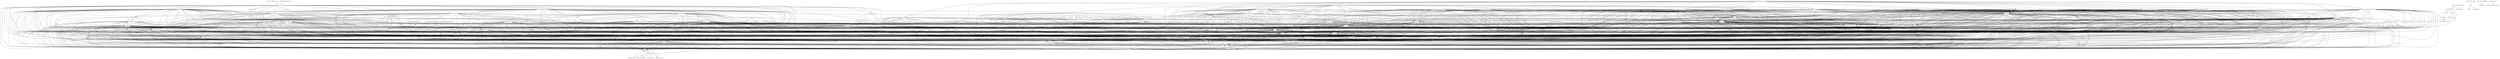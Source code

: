 digraph depends {
    node [shape=plaintext]
alsa_utils_alsamixer -> libasound2;
alsa_utils_alsamixer -> libformw5;
alsa_utils_alsamixer -> libmenuw5;
alsa_utils_alsamixer -> libncursesw5;
alsa_utils_alsamixer -> libpanelw5;
alsa_utils_alsamixer -> libtinfo5;
angstrom_clearlooks_theme_enable -> gtk_theme_clearlooks;
angstrom_feed_configs -> opkg [style=dotted];
angstrom_gdm_autologin_hack -> gdm;
angstrom_gdm_xfce_hack -> gdm;
angstrom_gnome_icon_theme_enable -> gnome_icon_theme;
angstrom_packagegroup_boot -> angstrom_version;
angstrom_packagegroup_boot -> packagegroup_boot;
avahi_daemon -> base_passwd;
avahi_daemon -> libavahi_common3;
avahi_daemon -> libavahi_core7;
avahi_daemon -> libcap2;
avahi_daemon -> libdaemon0;
avahi_daemon -> libdbus_1_3;
avahi_daemon -> libexpat1;
avahi_daemon -> libnss_mdns [style=dotted];
avahi_daemon -> shadow;
avahi_daemon -> sysvinit_pidof;
avahi_systemd -> avahi_daemon;
avahi_systemd -> systemd;
avahi_utils -> libavahi_client3;
avahi_utils -> libavahi_common3;
bash -> libtinfo5;
bluez4 -> libdbus_1_3;
bluez4 -> libglib_2_0_0;
bluez4 -> libreadline6;
bluez4 -> libudev1;
bluez4 -> libusb_0_1_4;
bluez4 -> libusb_1_0_0;
busybox -> busybox_syslog [style=dotted];
busybox -> busybox_udhcpc [style=dotted];
busybox_syslog -> busybox_syslog_systemd [style=dotted];
busybox_syslog_systemd -> busybox_syslog;
busybox_syslog_systemd -> systemd;
consolekit -> base_files;
consolekit -> libdbus_1_3;
consolekit -> libdbus_glib_1_2;
consolekit -> libglib_2_0_0;
consolekit -> libx11_6;
consolekit -> libz1;
consolekit -> polkit;
dbus_1 -> base_passwd;
dbus_1 -> libdbus_1_3;
dbus_1 -> libexpat1;
dbus_1 -> libsystemd_login0;
dbus_1 -> libx11_6;
dbus_1 -> shadow;
desktop_file_utils -> libglib_2_0_0;
dhcp_client -> bash;
dhcp_client -> libcrypto1_0_0;
dropbear -> dropbear_systemd [style=dotted];
dropbear -> libpam;
dropbear -> libz1;
dropbear_systemd -> dropbear;
dropbear_systemd -> systemd;
e2fsprogs_e2fsck -> libblkid1;
e2fsprogs_e2fsck -> libcom_err2;
e2fsprogs_e2fsck -> libe2p2;
e2fsprogs_e2fsck -> libext2fs2;
e2fsprogs_e2fsck -> libuuid1;
eglibc_gconv_iso8859_1 -> eglibc_gconv;
encodings -> encodings;
encodings -> font_alias;
encodings -> font_util;
exo -> gdk_pixbuf;
exo -> hicolor_icon_theme;
exo -> libatk_1_0_0;
exo -> libcairo2;
exo -> libexpat1;
exo -> libffi6;
exo -> libfontconfig1;
exo -> libfreetype6;
exo -> libglib_2_0_0;
exo -> libgtk_2_0;
exo -> libice6;
exo -> libpixman_1_0;
exo -> libpng12_0;
exo -> libsm6;
exo -> libstdc6;
exo -> libuuid1;
exo -> libx11_6;
exo -> libxau6;
exo -> libxcb1;
exo -> libxcb_render0;
exo -> libxcb_shm0;
exo -> libxdmcp6;
exo -> libxfce4ui;
exo -> libxfce4util;
exo -> libxrender1;
exo -> libz1;
exo -> pango;
file -> libz1;
font_alias -> encodings;
font_alias -> font_util;
font_util -> encodings;
font_util -> mkfontdir;
font_util -> mkfontscale;
fontconfig_utils -> libfontconfig1;
gconf -> dbus_x11;
gconf -> libdbus_1_3;
gconf -> libdbus_glib_1_2;
gconf -> libffi6;
gconf -> libglib_2_0_0;
gconf -> libxml2;
gconf -> libz1;
gconf -> polkit;
gdk_pixbuf -> libffi6;
gdk_pixbuf -> libglib_2_0_0;
gdk_pixbuf -> libpng12_0;
gdk_pixbuf -> libz1;
gdk_pixbuf_loader_gif -> gdk_pixbuf;
gdk_pixbuf_loader_gif -> libffi6;
gdk_pixbuf_loader_gif -> libglib_2_0_0;
gdk_pixbuf_loader_gif -> libpng12_0;
gdk_pixbuf_loader_gif -> libz1;
gdk_pixbuf_loader_jpeg -> gdk_pixbuf;
gdk_pixbuf_loader_jpeg -> libffi6;
gdk_pixbuf_loader_jpeg -> libglib_2_0_0;
gdk_pixbuf_loader_jpeg -> libjpeg8;
gdk_pixbuf_loader_jpeg -> libpng12_0;
gdk_pixbuf_loader_jpeg -> libz1;
gdk_pixbuf_loader_png -> gdk_pixbuf;
gdk_pixbuf_loader_png -> libffi6;
gdk_pixbuf_loader_png -> libglib_2_0_0;
gdk_pixbuf_loader_png -> libpng12_0;
gdk_pixbuf_loader_png -> libz1;
gdk_pixbuf_loader_xpm -> gdk_pixbuf;
gdk_pixbuf_loader_xpm -> libffi6;
gdk_pixbuf_loader_xpm -> libglib_2_0_0;
gdk_pixbuf_loader_xpm -> libpng12_0;
gdk_pixbuf_loader_xpm -> libz1;
gdm -> consolekit [style=dotted];
gdm -> dbus_x11;
gdm -> desktop_file_utils [style=dotted];
gdm -> gconf;
gdm -> gdk_pixbuf;
gdm -> gdm_systemd [style=dotted];
gdm -> gnome_session [style=dotted];
gdm -> grep;
gdm -> hicolor_icon_theme;
gdm -> libcairo2;
gdm -> libcanberra;
gdm -> libcanberra_gtk0;
gdm -> libdbus_1_3;
gdm -> libdbus_glib_1_2;
gdm -> libfontconfig1;
gdm -> libglib_2_0_0;
gdm -> libglib_2_0_utils [style=dotted];
gdm -> libgtk_2_0;
gdm -> libpam;
gdm -> libpolkit_gtk_1_0 [style=dotted];
gdm -> libwrap0;
gdm -> libx11_6;
gdm -> libxau6;
gdm -> libxdmcp6;
gdm -> libxklavier16;
gdm -> metacity [style=dotted];
gdm -> openssh_misc [style=dotted];
gdm -> pango;
gdm -> shadow;
gdm -> upower;
gdm_systemd -> gdm;
gdm_systemd -> systemd;
gnome_bluetooth -> gconf;
gnome_bluetooth -> gdk_pixbuf;
gnome_bluetooth -> hicolor_icon_theme;
gnome_bluetooth -> libatk_1_0_0;
gnome_bluetooth -> libcairo2;
gnome_bluetooth -> libdbus_1_3;
gnome_bluetooth -> libdbus_glib_1_2;
gnome_bluetooth -> libexpat1;
gnome_bluetooth -> libffi6;
gnome_bluetooth -> libfontconfig1;
gnome_bluetooth -> libfreetype6;
gnome_bluetooth -> libglib_2_0_0;
gnome_bluetooth -> libgtk_2_0;
gnome_bluetooth -> libnotify;
gnome_bluetooth -> libpixman_1_0;
gnome_bluetooth -> libpng12_0;
gnome_bluetooth -> libstdc6;
gnome_bluetooth -> libunique_1_0_0;
gnome_bluetooth -> libx11_6;
gnome_bluetooth -> libxau6;
gnome_bluetooth -> libxcb1;
gnome_bluetooth -> libxcb_render0;
gnome_bluetooth -> libxcb_shm0;
gnome_bluetooth -> libxdmcp6;
gnome_bluetooth -> libxrender1;
gnome_bluetooth -> libz1;
gnome_bluetooth -> obex_data_server [style=dotted];
gnome_bluetooth -> obexd [style=dotted];
gnome_bluetooth -> pango;
gnome_icon_theme -> hicolor_icon_theme;
gnome_icon_theme -> librsvg_2_gtk [style=dotted];
gnome_keyring -> gdk_pixbuf;
gnome_keyring -> libatk_1_0_0;
gnome_keyring -> libcairo2;
gnome_keyring -> libcap2;
gnome_keyring -> libdbus_1_3;
gnome_keyring -> libexpat1;
gnome_keyring -> libffi6;
gnome_keyring -> libfontconfig1;
gnome_keyring -> libfreetype6;
gnome_keyring -> libgcrypt11;
gnome_keyring -> libglib_2_0_0;
gnome_keyring -> libglib_2_0_utils;
gnome_keyring -> libgnome_keyring0;
gnome_keyring -> libgpg_error0;
gnome_keyring -> libgtk_2_0;
gnome_keyring -> libpixman_1_0;
gnome_keyring -> libpng12_0;
gnome_keyring -> libstdc6;
gnome_keyring -> libx11_6;
gnome_keyring -> libxau6;
gnome_keyring -> libxcb1;
gnome_keyring -> libxcb_render0;
gnome_keyring -> libxcb_shm0;
gnome_keyring -> libxdmcp6;
gnome_keyring -> libxrender1;
gnome_keyring -> libz1;
gnome_keyring -> pango;
gnome_session -> gconf;
gnome_session -> gdk_pixbuf;
gnome_session -> hicolor_icon_theme;
gnome_session -> libdbus_1_3;
gnome_session -> libdbus_glib_1_2;
gnome_session -> libglib_2_0_0;
gnome_session -> libgtk_2_0;
gnome_session -> libice6;
gnome_session -> libsm6;
gnome_session -> libx11_6;
gnome_session -> libxau6;
gnome_session -> libxext6;
gnome_session -> libxrender1;
gnome_session -> libxtst6;
gnome_session -> pam_plugin_ck_connector [style=dotted];
gnome_session -> upower;
gtk3_locale_en -> libgtk_3_0;
gtk3_locale_en -> virtual_locale_en;
gtk_engine_clearlooks -> gdk_pixbuf;
gtk_engine_clearlooks -> libatk_1_0_0;
gtk_engine_clearlooks -> libcairo2;
gtk_engine_clearlooks -> libexpat1;
gtk_engine_clearlooks -> libffi6;
gtk_engine_clearlooks -> libfontconfig1;
gtk_engine_clearlooks -> libfreetype6;
gtk_engine_clearlooks -> libglib_2_0_0;
gtk_engine_clearlooks -> libgtk_2_0;
gtk_engine_clearlooks -> libpixman_1_0;
gtk_engine_clearlooks -> libpng12_0;
gtk_engine_clearlooks -> libstdc6;
gtk_engine_clearlooks -> libx11_6;
gtk_engine_clearlooks -> libxau6;
gtk_engine_clearlooks -> libxcb1;
gtk_engine_clearlooks -> libxcb_render0;
gtk_engine_clearlooks -> libxcb_shm0;
gtk_engine_clearlooks -> libxdmcp6;
gtk_engine_clearlooks -> libxrender1;
gtk_engine_clearlooks -> libz1;
gtk_engine_clearlooks -> pango;
gtk_theme_clearlooks -> gtk_engine_clearlooks;
gtk_xfce_engine -> gdk_pixbuf;
gtk_xfce_engine -> gtk_xfce_engine_themes;
gtk_xfce_engine -> libatk_1_0_0;
gtk_xfce_engine -> libcairo2;
gtk_xfce_engine -> libexpat1;
gtk_xfce_engine -> libffi6;
gtk_xfce_engine -> libfontconfig1;
gtk_xfce_engine -> libfreetype6;
gtk_xfce_engine -> libglib_2_0_0;
gtk_xfce_engine -> libgtk_2_0;
gtk_xfce_engine -> libpixman_1_0;
gtk_xfce_engine -> libpng12_0;
gtk_xfce_engine -> libstdc6;
gtk_xfce_engine -> libx11_6;
gtk_xfce_engine -> libxau6;
gtk_xfce_engine -> libxcb1;
gtk_xfce_engine -> libxcb_render0;
gtk_xfce_engine -> libxcb_shm0;
gtk_xfce_engine -> libxdmcp6;
gtk_xfce_engine -> libxrender1;
gtk_xfce_engine -> libz1;
gtk_xfce_engine -> pango;
hicolor_icon_theme -> hicolor_icon_theme;
htop -> libncurses5;
htop -> libtinfo5;
htop -> ncurses_terminfo;
iceauth -> libice6;
imagemagick -> gdk_pixbuf;
imagemagick -> lcms;
imagemagick -> libbz2_0;
imagemagick -> libcairo2;
imagemagick -> libcroco;
imagemagick -> libexpat1;
imagemagick -> libffi6;
imagemagick -> libfftw;
imagemagick -> libfontconfig1;
imagemagick -> libfreetype6;
imagemagick -> libglib_2_0_0;
imagemagick -> libjasper1;
imagemagick -> libjpeg8;
imagemagick -> libltdl7;
imagemagick -> liblzma5;
imagemagick -> libpixman_1_0;
imagemagick -> libpng12_0;
imagemagick -> librsvg_2_2;
imagemagick -> libstdc6;
imagemagick -> libtiff5;
imagemagick -> libx11_6;
imagemagick -> libxau6;
imagemagick -> libxcb1;
imagemagick -> libxcb_render0;
imagemagick -> libxcb_shm0;
imagemagick -> libxdmcp6;
imagemagick -> libxml2;
imagemagick -> libxrender1;
imagemagick -> libz1;
imagemagick -> pango;
iptables -> kernel_module_ip_tables [style=dotted];
iptables -> kernel_module_ipt_masquerade [style=dotted];
iptables -> kernel_module_iptable_filter [style=dotted];
iptables -> kernel_module_iptable_nat [style=dotted];
iptables -> kernel_module_nf_conntrack [style=dotted];
iptables -> kernel_module_nf_conntrack_ipv4 [style=dotted];
iptables -> kernel_module_nf_defrag_ipv4 [style=dotted];
iptables -> kernel_module_nf_nat [style=dotted];
iptables -> kernel_module_x_tables [style=dotted];
iw -> libnl_3_200;
iw -> libnl_3_genl;
kernel_module_ip_tables -> kernel_module_x_tables;
kernel_module_ipt_masquerade -> kernel_module_nf_conntrack;
kernel_module_ipt_masquerade -> kernel_module_nf_conntrack_ipv4;
kernel_module_ipt_masquerade -> kernel_module_nf_defrag_ipv4;
kernel_module_ipt_masquerade -> kernel_module_nf_nat;
kernel_module_ipt_masquerade -> kernel_module_x_tables;
kernel_module_iptable_filter -> kernel_module_ip_tables;
kernel_module_iptable_filter -> kernel_module_x_tables;
kernel_module_iptable_nat -> kernel_module_ip_tables;
kernel_module_iptable_nat -> kernel_module_nf_conntrack;
kernel_module_iptable_nat -> kernel_module_nf_conntrack_ipv4;
kernel_module_iptable_nat -> kernel_module_nf_defrag_ipv4;
kernel_module_iptable_nat -> kernel_module_nf_nat;
kernel_module_iptable_nat -> kernel_module_x_tables;
kernel_module_nf_conntrack_ipv4 -> kernel_module_nf_conntrack;
kernel_module_nf_conntrack_ipv4 -> kernel_module_nf_defrag_ipv4;
kernel_module_nf_nat -> kernel_module_nf_conntrack;
kernel_module_nf_nat -> kernel_module_nf_conntrack_ipv4;
kernel_module_nf_nat -> kernel_module_nf_defrag_ipv4;
kernel_module_snd -> kernel_module_soundcore;
kernel_module_snd_pcm -> kernel_module_snd;
kernel_module_snd_pcm -> kernel_module_snd_page_alloc;
kernel_module_snd_pcm -> kernel_module_snd_timer;
kernel_module_snd_pcm -> kernel_module_soundcore;
kernel_module_snd_soc_core -> kernel_module_regmap_spi;
kernel_module_snd_soc_core -> kernel_module_snd;
kernel_module_snd_soc_core -> kernel_module_snd_page_alloc;
kernel_module_snd_soc_core -> kernel_module_snd_pcm;
kernel_module_snd_soc_core -> kernel_module_snd_timer;
kernel_module_snd_soc_core -> kernel_module_soundcore;
kernel_module_snd_soc_twl4030 -> kernel_module_regmap_spi;
kernel_module_snd_soc_twl4030 -> kernel_module_snd;
kernel_module_snd_soc_twl4030 -> kernel_module_snd_page_alloc;
kernel_module_snd_soc_twl4030 -> kernel_module_snd_pcm;
kernel_module_snd_soc_twl4030 -> kernel_module_snd_soc_core;
kernel_module_snd_soc_twl4030 -> kernel_module_snd_timer;
kernel_module_snd_soc_twl4030 -> kernel_module_soundcore;
kernel_module_snd_timer -> kernel_module_snd;
kernel_module_snd_timer -> kernel_module_soundcore;
kmod -> libkmod2;
lcms -> libjpeg8;
lcms -> libtiff5;
libacl1 -> libattr1;
libasound2 -> alsa_conf_base;
libatk_1_0_0 -> libffi6;
libatk_1_0_0 -> libglib_2_0_0;
libavahi_client3 -> libavahi_common3;
libavahi_client3 -> libdbus_1_3;
libavahi_core7 -> libavahi_common3;
libblkid1 -> libuuid1;
libcairo2 -> libexpat1;
libcairo2 -> libfontconfig1;
libcairo2 -> libfreetype6;
libcairo2 -> libpixman_1_0;
libcairo2 -> libpng12_0;
libcairo2 -> libx11_6;
libcairo2 -> libxau6;
libcairo2 -> libxcb1;
libcairo2 -> libxcb_render0;
libcairo2 -> libxcb_shm0;
libcairo2 -> libxdmcp6;
libcairo2 -> libxrender1;
libcairo2 -> libz1;
libcairo_gobject2 -> libcairo2;
libcairo_gobject2 -> libexpat1;
libcairo_gobject2 -> libffi6;
libcairo_gobject2 -> libfontconfig1;
libcairo_gobject2 -> libfreetype6;
libcairo_gobject2 -> libglib_2_0_0;
libcairo_gobject2 -> libpixman_1_0;
libcairo_gobject2 -> libpng12_0;
libcairo_gobject2 -> libx11_6;
libcairo_gobject2 -> libxau6;
libcairo_gobject2 -> libxcb1;
libcairo_gobject2 -> libxcb_render0;
libcairo_gobject2 -> libxcb_shm0;
libcairo_gobject2 -> libxdmcp6;
libcairo_gobject2 -> libxrender1;
libcairo_gobject2 -> libz1;
libcanberra -> libcanberra_gtk3_0;
libcanberra -> libglib_2_0_0;
libcanberra -> libgtk_3_0;
libcanberra -> libltdl7;
libcanberra -> libogg0;
libcanberra -> libudev1;
libcanberra -> libvorbis;
libcanberra_gtk0 -> gdk_pixbuf;
libcanberra_gtk0 -> libatk_1_0_0;
libcanberra_gtk0 -> libcairo2;
libcanberra_gtk0 -> libcanberra;
libcanberra_gtk0 -> libexpat1;
libcanberra_gtk0 -> libffi6;
libcanberra_gtk0 -> libfontconfig1;
libcanberra_gtk0 -> libfreetype6;
libcanberra_gtk0 -> libglib_2_0_0;
libcanberra_gtk0 -> libgtk_2_0;
libcanberra_gtk0 -> libltdl7;
libcanberra_gtk0 -> libogg0;
libcanberra_gtk0 -> libpixman_1_0;
libcanberra_gtk0 -> libpng12_0;
libcanberra_gtk0 -> libstdc6;
libcanberra_gtk0 -> libvorbis;
libcanberra_gtk0 -> libx11_6;
libcanberra_gtk0 -> libxau6;
libcanberra_gtk0 -> libxcb1;
libcanberra_gtk0 -> libxcb_render0;
libcanberra_gtk0 -> libxcb_shm0;
libcanberra_gtk0 -> libxdmcp6;
libcanberra_gtk0 -> libxrender1;
libcanberra_gtk0 -> libz1;
libcanberra_gtk0 -> pango;
libcanberra_gtk3_0 -> gdk_pixbuf;
libcanberra_gtk3_0 -> libatk_1_0_0;
libcanberra_gtk3_0 -> libcairo2;
libcanberra_gtk3_0 -> libcairo_gobject2;
libcanberra_gtk3_0 -> libcanberra;
libcanberra_gtk3_0 -> libexpat1;
libcanberra_gtk3_0 -> libffi6;
libcanberra_gtk3_0 -> libfontconfig1;
libcanberra_gtk3_0 -> libfreetype6;
libcanberra_gtk3_0 -> libglib_2_0_0;
libcanberra_gtk3_0 -> libgtk_3_0;
libcanberra_gtk3_0 -> libltdl7;
libcanberra_gtk3_0 -> libogg0;
libcanberra_gtk3_0 -> libpixman_1_0;
libcanberra_gtk3_0 -> libpng12_0;
libcanberra_gtk3_0 -> libstdc6;
libcanberra_gtk3_0 -> libvorbis;
libcanberra_gtk3_0 -> libx11_6;
libcanberra_gtk3_0 -> libxau6;
libcanberra_gtk3_0 -> libxcb1;
libcanberra_gtk3_0 -> libxcb_render0;
libcanberra_gtk3_0 -> libxcb_shm0;
libcanberra_gtk3_0 -> libxdmcp6;
libcanberra_gtk3_0 -> libxrender1;
libcanberra_gtk3_0 -> libz1;
libcanberra_gtk3_0 -> pango;
libcroco -> libglib_2_0_0;
libcroco -> libxml2;
libcroco -> libz1;
libdbus_1_3 -> dbus_1 [style=dotted];
libdbus_glib_1_2 -> libdbus_1_3;
libdbus_glib_1_2 -> libffi6;
libdbus_glib_1_2 -> libglib_2_0_0;
libdbus_glib_1_2 -> libz1;
liberation_fonts -> fontconfig_utils;
libext2fs2 -> libblkid1;
libext2fs2 -> libcom_err2;
libfontconfig1 -> libexpat1;
libfontconfig1 -> libfreetype6;
libfontenc1 -> libz1;
libformw5 -> libncursesw5;
libformw5 -> libtinfo5;
libgarcon_1_0 -> libffi6;
libgarcon_1_0 -> libglib_2_0_0;
libgarcon_1_0 -> libxfce4util;
libgarcon_1_0 -> libz1;
libgcrypt11 -> libcap2;
libgcrypt11 -> libgpg_error0;
libglib_2_0_0 -> libffi6;
libglib_2_0_0 -> libz1;
libglib_2_0_utils -> libglib_2_0_0;
libgnome_keyring0 -> libcap2;
libgnome_keyring0 -> libdbus_1_3;
libgnome_keyring0 -> libgcrypt11;
libgnome_keyring0 -> libglib_2_0_0;
libgnome_keyring0 -> libgpg_error0;
libgnutls26 -> libcap2;
libgnutls26 -> libgcrypt11;
libgnutls26 -> libgpg_error0;
libgnutls26 -> libtasn1_3;
libgnutls26 -> libz1;
libgtk_2_0 -> gdk_pixbuf;
libgtk_2_0 -> gdk_pixbuf_loader_gif [style=dotted];
libgtk_2_0 -> gdk_pixbuf_loader_jpeg [style=dotted];
libgtk_2_0 -> gdk_pixbuf_loader_png [style=dotted];
libgtk_2_0 -> gdk_pixbuf_loader_xpm [style=dotted];
libgtk_2_0 -> glibc_gconv_iso8859_1 [style=dotted];
libgtk_2_0 -> libatk_1_0_0;
libgtk_2_0 -> libcairo2;
libgtk_2_0 -> liberation_fonts [style=dotted];
libgtk_2_0 -> libexpat1;
libgtk_2_0 -> libffi6;
libgtk_2_0 -> libfontconfig1;
libgtk_2_0 -> libfreetype6;
libgtk_2_0 -> libglib_2_0_0;
libgtk_2_0 -> libpixman_1_0;
libgtk_2_0 -> libpng12_0;
libgtk_2_0 -> libstdc6;
libgtk_2_0 -> libx11_6;
libgtk_2_0 -> libxau6;
libgtk_2_0 -> libxcb1;
libgtk_2_0 -> libxcb_render0;
libgtk_2_0 -> libxcb_shm0;
libgtk_2_0 -> libxcomposite1;
libgtk_2_0 -> libxcursor1;
libgtk_2_0 -> libxdamage1;
libgtk_2_0 -> libxdmcp6;
libgtk_2_0 -> libxext6;
libgtk_2_0 -> libxfixes3;
libgtk_2_0 -> libxrandr2;
libgtk_2_0 -> libxrender1;
libgtk_2_0 -> libz1;
libgtk_2_0 -> pango;
libgtk_2_0 -> shared_mime_info [style=dotted];
libgtk_3_0 -> gdk_pixbuf;
libgtk_3_0 -> libatk_1_0_0;
libgtk_3_0 -> libcairo2;
libgtk_3_0 -> libcairo_gobject2;
libgtk_3_0 -> libexpat1;
libgtk_3_0 -> libffi6;
libgtk_3_0 -> libfontconfig1;
libgtk_3_0 -> libfreetype6;
libgtk_3_0 -> libglib_2_0_0;
libgtk_3_0 -> libpixman_1_0;
libgtk_3_0 -> libpng12_0;
libgtk_3_0 -> libstdc6;
libgtk_3_0 -> libx11_6;
libgtk_3_0 -> libxau6;
libgtk_3_0 -> libxcb1;
libgtk_3_0 -> libxcb_render0;
libgtk_3_0 -> libxcb_shm0;
libgtk_3_0 -> libxcomposite1;
libgtk_3_0 -> libxcursor1;
libgtk_3_0 -> libxdamage1;
libgtk_3_0 -> libxdmcp6;
libgtk_3_0 -> libxext6;
libgtk_3_0 -> libxfixes3;
libgtk_3_0 -> libxi6;
libgtk_3_0 -> libxinerama1;
libgtk_3_0 -> libxrandr2;
libgtk_3_0 -> libxrender1;
libgtk_3_0 -> libz1;
libgtk_3_0 -> pango;
libgtop_2_0_7 -> libglib_2_0_0;
libgtop_2_0_7 -> libxau6;
libgudev_1_0_0 -> libffi6;
libgudev_1_0_0 -> libglib_2_0_0;
libgudev_1_0_0 -> libudev1;
libjasper1 -> libjpeg8;
libmenuw5 -> libncursesw5;
libmenuw5 -> libtinfo5;
libncurses5 -> libtinfo5;
libncursesw5 -> libtinfo5;
libnl_3_cli -> libnl_3_200;
libnl_3_cli -> libnl_3_genl;
libnl_3_cli -> libnl_nf_3_200;
libnl_3_cli -> libnl_route_3_200;
libnl_3_genl -> libnl_3_200;
libnl_3_genl -> libnl_3_cli;
libnl_nf_3_200 -> libnl_3_200;
libnl_nf_3_200 -> libnl_route_3_200;
libnl_route_3_200 -> libnl_3_200;
libnm_util2 -> libcap2;
libnm_util2 -> libdbus_1_3;
libnm_util2 -> libdbus_glib_1_2;
libnm_util2 -> libffi6;
libnm_util2 -> libgcrypt11;
libnm_util2 -> libglib_2_0_0;
libnm_util2 -> libgnutls26;
libnm_util2 -> libgpg_error0;
libnm_util2 -> libtasn1_3;
libnm_util2 -> libuuid1;
libnm_util2 -> libz1;
libnotify -> libdbus_1_3;
libnotify -> libdbus_glib_1_2;
libnotify -> libffi6;
libnotify -> libglib_2_0_0;
libnotify -> libgtk_2_0;
libnotify -> libz1;
libnss_mdns -> avahi_daemon;
libopenobex1 -> libusb_0_1_4;
libopenobex1 -> libusb_1_0_0;
libpam -> libpam_runtime [style=dotted];
libpam_runtime -> libpam;
libpam_runtime -> pam_plugin_deny;
libpam_runtime -> pam_plugin_permit;
libpam_runtime -> pam_plugin_unix;
libpam_runtime -> pam_plugin_warn;
libpanelw5 -> libncursesw5;
libpanelw5 -> libtinfo5;
libpcre -> libpcreposix0;
libpcreposix0 -> libpcre;
libpng12_0 -> libz1;
libpolkit_gtk_1_0 -> gdk_pixbuf;
libpolkit_gtk_1_0 -> libatk_1_0_0;
libpolkit_gtk_1_0 -> libcairo2;
libpolkit_gtk_1_0 -> libexpat1;
libpolkit_gtk_1_0 -> libffi6;
libpolkit_gtk_1_0 -> libfontconfig1;
libpolkit_gtk_1_0 -> libfreetype6;
libpolkit_gtk_1_0 -> libglib_2_0_0;
libpolkit_gtk_1_0 -> libgtk_2_0;
libpolkit_gtk_1_0 -> libpixman_1_0;
libpolkit_gtk_1_0 -> libpng12_0;
libpolkit_gtk_1_0 -> libstdc6;
libpolkit_gtk_1_0 -> libsystemd_login0;
libpolkit_gtk_1_0 -> libx11_6;
libpolkit_gtk_1_0 -> libxau6;
libpolkit_gtk_1_0 -> libxcb1;
libpolkit_gtk_1_0 -> libxcb_render0;
libpolkit_gtk_1_0 -> libxcb_shm0;
libpolkit_gtk_1_0 -> libxdmcp6;
libpolkit_gtk_1_0 -> libxrender1;
libpolkit_gtk_1_0 -> libz1;
libpolkit_gtk_1_0 -> pango;
libpolkit_gtk_1_0 -> polkit;
libreadline6 -> libtinfo5;
librsvg_2_2 -> gdk_pixbuf;
librsvg_2_2 -> libcairo2;
librsvg_2_2 -> libcroco;
librsvg_2_2 -> libexpat1;
librsvg_2_2 -> libffi6;
librsvg_2_2 -> libfontconfig1;
librsvg_2_2 -> libfreetype6;
librsvg_2_2 -> libglib_2_0_0;
librsvg_2_2 -> libpixman_1_0;
librsvg_2_2 -> libpng12_0;
librsvg_2_2 -> libstdc6;
librsvg_2_2 -> libx11_6;
librsvg_2_2 -> libxau6;
librsvg_2_2 -> libxcb1;
librsvg_2_2 -> libxcb_render0;
librsvg_2_2 -> libxcb_shm0;
librsvg_2_2 -> libxdmcp6;
librsvg_2_2 -> libxml2;
librsvg_2_2 -> libxrender1;
librsvg_2_2 -> libz1;
librsvg_2_2 -> pango;
librsvg_2_gtk -> gdk_pixbuf;
librsvg_2_gtk -> libatk_1_0_0;
librsvg_2_gtk -> libcairo2;
librsvg_2_gtk -> libcroco;
librsvg_2_gtk -> libexpat1;
librsvg_2_gtk -> libffi6;
librsvg_2_gtk -> libfontconfig1;
librsvg_2_gtk -> libfreetype6;
librsvg_2_gtk -> libglib_2_0_0;
librsvg_2_gtk -> libgtk_2_0;
librsvg_2_gtk -> libpixman_1_0;
librsvg_2_gtk -> libpng12_0;
librsvg_2_gtk -> librsvg_2_2;
librsvg_2_gtk -> libstdc6;
librsvg_2_gtk -> libx11_6;
librsvg_2_gtk -> libxau6;
librsvg_2_gtk -> libxcb1;
librsvg_2_gtk -> libxcb_render0;
librsvg_2_gtk -> libxcb_shm0;
librsvg_2_gtk -> libxdmcp6;
librsvg_2_gtk -> libxml2;
librsvg_2_gtk -> libxrender1;
librsvg_2_gtk -> libz1;
librsvg_2_gtk -> pango;
libsm6 -> libice6;
libsm6 -> libuuid1;
libstartup_notification_1_0 -> libx11_6;
libstartup_notification_1_0 -> libx11_xcb1;
libstartup_notification_1_0 -> libxau6;
libstartup_notification_1_0 -> libxcb1;
libstartup_notification_1_0 -> libxcb_util1;
libstartup_notification_1_0 -> libxdmcp6;
libsystemd_journal0 -> libcap2;
libsystemd_journal0 -> libgcrypt11;
libsystemd_journal0 -> libgpg_error0;
libsystemd_journal0 -> liblzma5;
libtiff5 -> libjpeg8;
libtiff5 -> liblzma5;
libtiff5 -> libz1;
libtinfo5 -> ncurses_terminfo_base [style=dotted];
libunique_1_0_0 -> gdk_pixbuf;
libunique_1_0_0 -> libatk_1_0_0;
libunique_1_0_0 -> libcairo2;
libunique_1_0_0 -> libdbus_1_3;
libunique_1_0_0 -> libdbus_glib_1_2;
libunique_1_0_0 -> libexpat1;
libunique_1_0_0 -> libffi6;
libunique_1_0_0 -> libfontconfig1;
libunique_1_0_0 -> libfreetype6;
libunique_1_0_0 -> libglib_2_0_0;
libunique_1_0_0 -> libgtk_2_0;
libunique_1_0_0 -> libpixman_1_0;
libunique_1_0_0 -> libpng12_0;
libunique_1_0_0 -> libstdc6;
libunique_1_0_0 -> libx11_6;
libunique_1_0_0 -> libxau6;
libunique_1_0_0 -> libxcb1;
libunique_1_0_0 -> libxcb_render0;
libunique_1_0_0 -> libxcb_shm0;
libunique_1_0_0 -> libxdmcp6;
libunique_1_0_0 -> libxrender1;
libunique_1_0_0 -> libz1;
libunique_1_0_0 -> pango;
libusb_0_1_4 -> libusb_1_0_0;
libvorbis -> libogg0;
libvte9 -> gdk_pixbuf;
libvte9 -> libatk_1_0_0;
libvte9 -> libcairo2;
libvte9 -> libexpat1;
libvte9 -> libffi6;
libvte9 -> libfontconfig1;
libvte9 -> libfreetype6;
libvte9 -> libglib_2_0_0;
libvte9 -> libgtk_2_0;
libvte9 -> libncurses5;
libvte9 -> libpixman_1_0;
libvte9 -> libpng12_0;
libvte9 -> libstdc6;
libvte9 -> libtinfo5;
libvte9 -> libx11_6;
libvte9 -> libxau6;
libvte9 -> libxcb1;
libvte9 -> libxcb_render0;
libvte9 -> libxcb_shm0;
libvte9 -> libxdmcp6;
libvte9 -> libxrender1;
libvte9 -> libz1;
libvte9 -> pango;
libvte9 -> vte_termcap;
libwnck -> gdk_pixbuf;
libwnck -> libatk_1_0_0;
libwnck -> libcairo2;
libwnck -> libexpat1;
libwnck -> libffi6;
libwnck -> libfontconfig1;
libwnck -> libfreetype6;
libwnck -> libglib_2_0_0;
libwnck -> libgtk_2_0;
libwnck -> libpixman_1_0;
libwnck -> libpng12_0;
libwnck -> libstartup_notification_1_0;
libwnck -> libstdc6;
libwnck -> libx11_6;
libwnck -> libx11_xcb1;
libwnck -> libxau6;
libwnck -> libxcb1;
libwnck -> libxcb_render0;
libwnck -> libxcb_shm0;
libwnck -> libxcb_util1;
libwnck -> libxdmcp6;
libwnck -> libxrender1;
libwnck -> libz1;
libwnck -> pango;
libx11_6 -> libxau6;
libx11_6 -> libxcb1;
libx11_6 -> libxdmcp6;
libx11_xcb1 -> libx11_6;
libx11_xcb1 -> libxau6;
libx11_xcb1 -> libxcb1;
libx11_xcb1 -> libxdmcp6;
libxcb1 -> libxau6;
libxcb1 -> libxdmcp6;
libxcb_render0 -> libxau6;
libxcb_render0 -> libxcb1;
libxcb_render0 -> libxdmcp6;
libxcb_shm0 -> libxau6;
libxcb_shm0 -> libxcb1;
libxcb_shm0 -> libxdmcp6;
libxcb_util1 -> libxau6;
libxcb_util1 -> libxcb1;
libxcb_util1 -> libxdmcp6;
libxcomposite1 -> libx11_6;
libxcomposite1 -> libxau6;
libxcomposite1 -> libxcb1;
libxcomposite1 -> libxdmcp6;
libxcursor1 -> libx11_6;
libxcursor1 -> libxau6;
libxcursor1 -> libxcb1;
libxcursor1 -> libxdmcp6;
libxcursor1 -> libxfixes3;
libxcursor1 -> libxrender1;
libxdamage1 -> libx11_6;
libxdamage1 -> libxau6;
libxdamage1 -> libxcb1;
libxdamage1 -> libxdmcp6;
libxdamage1 -> libxfixes3;
libxext6 -> libx11_6;
libxext6 -> libxau6;
libxext6 -> libxcb1;
libxext6 -> libxdmcp6;
libxfce4ui -> gdk_pixbuf;
libxfce4ui -> hicolor_icon_theme;
libxfce4ui -> libatk_1_0_0;
libxfce4ui -> libcairo2;
libxfce4ui -> libdbus_1_3;
libxfce4ui -> libdbus_glib_1_2;
libxfce4ui -> libexpat1;
libxfce4ui -> libffi6;
libxfce4ui -> libfontconfig1;
libxfce4ui -> libfreetype6;
libxfce4ui -> libglib_2_0_0;
libxfce4ui -> libgtk_2_0;
libxfce4ui -> libice6;
libxfce4ui -> libpixman_1_0;
libxfce4ui -> libpng12_0;
libxfce4ui -> libsm6;
libxfce4ui -> libstartup_notification_1_0;
libxfce4ui -> libstdc6;
libxfce4ui -> libuuid1;
libxfce4ui -> libx11_6;
libxfce4ui -> libx11_xcb1;
libxfce4ui -> libxau6;
libxfce4ui -> libxcb1;
libxfce4ui -> libxcb_render0;
libxfce4ui -> libxcb_shm0;
libxfce4ui -> libxcb_util1;
libxfce4ui -> libxdmcp6;
libxfce4ui -> libxfce4util;
libxfce4ui -> libxrender1;
libxfce4ui -> libz1;
libxfce4ui -> pango;
libxfce4ui -> xfconf;
libxfce4util -> libglib_2_0_0;
libxfixes3 -> libx11_6;
libxfixes3 -> libxau6;
libxfixes3 -> libxcb1;
libxfixes3 -> libxdmcp6;
libxfont1 -> libfontenc1;
libxfont1 -> libfreetype6;
libxfont1 -> libz1;
libxfontcache1 -> libx11_6;
libxfontcache1 -> libxau6;
libxfontcache1 -> libxcb1;
libxfontcache1 -> libxdmcp6;
libxfontcache1 -> libxext6;
libxft2 -> libexpat1;
libxft2 -> libfontconfig1;
libxft2 -> libfreetype6;
libxft2 -> libx11_6;
libxft2 -> libxau6;
libxft2 -> libxcb1;
libxft2 -> libxdmcp6;
libxft2 -> libxrender1;
libxi6 -> libx11_6;
libxi6 -> libxau6;
libxi6 -> libxcb1;
libxi6 -> libxdmcp6;
libxi6 -> libxext6;
libxinerama1 -> libx11_6;
libxinerama1 -> libxau6;
libxinerama1 -> libxcb1;
libxinerama1 -> libxdmcp6;
libxinerama1 -> libxext6;
libxkbfile1 -> libx11_6;
libxkbfile1 -> libxau6;
libxkbfile1 -> libxcb1;
libxkbfile1 -> libxdmcp6;
libxklavier16 -> libffi6;
libxklavier16 -> libglib_2_0_0;
libxklavier16 -> libx11_6;
libxklavier16 -> libxau6;
libxklavier16 -> libxcb1;
libxklavier16 -> libxdmcp6;
libxklavier16 -> libxext6;
libxklavier16 -> libxi6;
libxklavier16 -> libxkbfile1;
libxklavier16 -> libxml2;
libxklavier16 -> libz1;
libxml2 -> libz1;
libxmuu1 -> libx11_6;
libxmuu1 -> libxau6;
libxmuu1 -> libxcb1;
libxmuu1 -> libxdmcp6;
libxrandr2 -> libx11_6;
libxrandr2 -> libxau6;
libxrandr2 -> libxcb1;
libxrandr2 -> libxdmcp6;
libxrandr2 -> libxext6;
libxrandr2 -> libxrender1;
libxrender1 -> libx11_6;
libxrender1 -> libxau6;
libxrender1 -> libxcb1;
libxrender1 -> libxdmcp6;
libxtst6 -> libx11_6;
libxtst6 -> libxau6;
libxtst6 -> libxcb1;
libxtst6 -> libxdmcp6;
libxtst6 -> libxext6;
libxtst6 -> libxi6;
libxv1 -> libx11_6;
libxv1 -> libxau6;
libxv1 -> libxcb1;
libxv1 -> libxdmcp6;
libxv1 -> libxext6;
libxxf86misc1 -> libx11_6;
libxxf86misc1 -> libxau6;
libxxf86misc1 -> libxcb1;
libxxf86misc1 -> libxdmcp6;
libxxf86misc1 -> libxext6;
locale_base_en_us -> eglibc_binary_localedata_en_us;
metacity -> gconf;
metacity -> gdk_pixbuf;
metacity -> libatk_1_0_0;
metacity -> libcairo2;
metacity -> libcanberra;
metacity -> libcanberra_gtk0;
metacity -> libdbus_1_3;
metacity -> libdbus_glib_1_2;
metacity -> libexpat1;
metacity -> libffi6;
metacity -> libfontconfig1;
metacity -> libfreetype6;
metacity -> libglib_2_0_0;
metacity -> libgtk_2_0;
metacity -> libgtop_2_0_7;
metacity -> libice6;
metacity -> libltdl7;
metacity -> libogg0;
metacity -> libpixman_1_0;
metacity -> libpng12_0;
metacity -> libsm6;
metacity -> libstartup_notification_1_0;
metacity -> libstdc6;
metacity -> libuuid1;
metacity -> libvorbis;
metacity -> libx11_6;
metacity -> libx11_xcb1;
metacity -> libxau6;
metacity -> libxcb1;
metacity -> libxcb_render0;
metacity -> libxcb_shm0;
metacity -> libxcb_util1;
metacity -> libxcomposite1;
metacity -> libxcursor1;
metacity -> libxdamage1;
metacity -> libxdmcp6;
metacity -> libxext6;
metacity -> libxfixes3;
metacity -> libxrandr2;
metacity -> libxrender1;
metacity -> libz1;
metacity -> pango;
mime_support -> file [style=dotted];
mkfontdir -> mkfontscale;
mkfontscale -> libfontenc1;
mkfontscale -> libfreetype6;
mkfontscale -> libz1;
ncurses_terminfo -> ncurses_terminfo_base;
network_manager_applet -> gconf;
network_manager_applet -> gdk_pixbuf;
network_manager_applet -> gnome_bluetooth [style=dotted];
network_manager_applet -> gnome_bluetooth;
network_manager_applet -> gnome_keyring [style=dotted];
network_manager_applet -> hicolor_icon_theme;
network_manager_applet -> libatk_1_0_0;
network_manager_applet -> libcairo2;
network_manager_applet -> libcap2;
network_manager_applet -> libdbus_1_3;
network_manager_applet -> libdbus_glib_1_2;
network_manager_applet -> libexpat1;
network_manager_applet -> libffi6;
network_manager_applet -> libfontconfig1;
network_manager_applet -> libfreetype6;
network_manager_applet -> libgcrypt11;
network_manager_applet -> libglib_2_0_0;
network_manager_applet -> libgnome_keyring0;
network_manager_applet -> libgnutls26;
network_manager_applet -> libgpg_error0;
network_manager_applet -> libgtk_2_0;
network_manager_applet -> libgudev_1_0_0;
network_manager_applet -> libnm_util2;
network_manager_applet -> libnotify;
network_manager_applet -> libpixman_1_0;
network_manager_applet -> libpng12_0;
network_manager_applet -> libstdc6;
network_manager_applet -> libtasn1_3;
network_manager_applet -> libudev1;
network_manager_applet -> libuuid1;
network_manager_applet -> libx11_6;
network_manager_applet -> libxau6;
network_manager_applet -> libxcb1;
network_manager_applet -> libxcb_render0;
network_manager_applet -> libxcb_shm0;
network_manager_applet -> libxdmcp6;
network_manager_applet -> libxrender1;
network_manager_applet -> libz1;
network_manager_applet -> networkmanager;
network_manager_applet -> pango;
networkmanager -> dhcp_client;
networkmanager -> iptables [style=dotted];
networkmanager -> libcap2;
networkmanager -> libdbus_1_3;
networkmanager -> libdbus_glib_1_2;
networkmanager -> libffi6;
networkmanager -> libgcrypt11;
networkmanager -> libglib_2_0_0;
networkmanager -> libgnutls26;
networkmanager -> libgpg_error0;
networkmanager -> libgudev_1_0_0;
networkmanager -> libnl_3_200;
networkmanager -> libnl_route_3_200;
networkmanager -> libnm_util2;
networkmanager -> libtasn1_3;
networkmanager -> libudev1;
networkmanager -> libuuid1;
networkmanager -> libz1;
networkmanager -> polkit;
networkmanager -> systemd;
networkmanager -> wpa_supplicant;
obex_data_server -> bluez4;
obex_data_server -> imagemagick;
obex_data_server -> libdbus_glib_1_2;
obex_data_server -> libglib_2_0_0;
obex_data_server -> libopenobex1;
obex_data_server -> libusb_0_1_4;
obexd -> bluez4;
obexd -> libdbus_1_3;
obexd -> libglib_2_0_0;
obexd -> libical;
openssh_misc -> libcrypto1_0_0;
openssh_misc -> libz1;
opkg -> libopkg1;
opkg -> opkg_config_base;
packagegroup_basic -> alsa_utils_alsamixer [style=dotted];
packagegroup_basic -> avahi_daemon;
packagegroup_basic -> avahi_systemd;
packagegroup_basic -> avahi_utils;
packagegroup_basic -> bluez4 [style=dotted];
packagegroup_basic -> cpufrequtils [style=dotted];
packagegroup_basic -> dropbear;
packagegroup_basic -> htop [style=dotted];
packagegroup_basic -> iw [style=dotted];
packagegroup_basic -> kernel_module_g_ether [style=dotted];
packagegroup_basic -> kernel_module_g_mass_storage [style=dotted];
packagegroup_basic -> kernel_module_g_serial [style=dotted];
packagegroup_basic -> kernel_module_rtc_twl [style=dotted];
packagegroup_basic -> kernel_module_smsc95xx [style=dotted];
packagegroup_basic -> kernel_module_snd_soc_twl4030 [style=dotted];
packagegroup_basic -> kernel_module_tlc59108 [style=dotted];
packagegroup_basic -> kernel_module_tsc2005 [style=dotted];
packagegroup_basic -> openssh_sftp;
packagegroup_basic -> openssh_sftp_server;
packagegroup_basic -> systemd_compat_units;
packagegroup_basic -> tzdata [style=dotted];
packagegroup_basic -> usbutils [style=dotted];
packagegroup_basic -> wpa_supplicant [style=dotted];
packagegroup_boot -> base_files;
packagegroup_boot -> base_passwd;
packagegroup_boot -> busybox;
packagegroup_boot -> kernel [style=dotted];
packagegroup_boot -> netbase;
packagegroup_core_x11_xserver -> xf86_input_evdev;
packagegroup_core_x11_xserver -> xf86_input_keyboard;
packagegroup_core_x11_xserver -> xf86_input_mouse;
packagegroup_core_x11_xserver -> xf86_video_omapfb;
packagegroup_core_x11_xserver -> xserver_xorg;
packagegroup_gnome_fonts -> font_util;
packagegroup_gnome_fonts -> fontconfig_utils;
packagegroup_gnome_fonts -> libfontconfig1;
packagegroup_gnome_fonts -> ttf_liberation_mono;
packagegroup_gnome_fonts -> ttf_liberation_sans;
packagegroup_gnome_fonts -> ttf_liberation_serif;
packagegroup_gnome_xserver_base -> dbus_x11;
packagegroup_gnome_xserver_base -> iso_codes;
packagegroup_gnome_xserver_base -> mime_support;
packagegroup_gnome_xserver_base -> xauth;
packagegroup_gnome_xserver_base -> xdg_utils;
packagegroup_gnome_xserver_base -> xhost;
packagegroup_gnome_xserver_base -> xinetd;
packagegroup_gnome_xserver_base -> xinit;
packagegroup_gnome_xserver_base -> xrandr;
packagegroup_gnome_xserver_base -> xrdb;
packagegroup_gnome_xserver_base -> xset;
packagegroup_gnome_xserver_base -> xvinfo;
packagegroup_xfce_base -> gtk_xfce_engine;
packagegroup_xfce_base -> thunar;
packagegroup_xfce_base -> thunar_volman;
packagegroup_xfce_base -> xfce4_notifyd;
packagegroup_xfce_base -> xfce4_panel;
packagegroup_xfce_base -> xfce4_panel_plugin_actions;
packagegroup_xfce_base -> xfce4_panel_plugin_applicationsmenu;
packagegroup_xfce_base -> xfce4_panel_plugin_clock;
packagegroup_xfce_base -> xfce4_panel_plugin_directorymenu;
packagegroup_xfce_base -> xfce4_panel_plugin_launcher;
packagegroup_xfce_base -> xfce4_panel_plugin_pager;
packagegroup_xfce_base -> xfce4_panel_plugin_separator;
packagegroup_xfce_base -> xfce4_panel_plugin_showdesktop;
packagegroup_xfce_base -> xfce4_panel_plugin_systray;
packagegroup_xfce_base -> xfce4_panel_plugin_tasklist;
packagegroup_xfce_base -> xfce4_panel_plugin_windowmenu;
packagegroup_xfce_base -> xfce4_session;
packagegroup_xfce_base -> xfce4_settings;
packagegroup_xfce_base -> xfce_terminal;
packagegroup_xfce_base -> xfconf;
packagegroup_xfce_base -> xfdesktop;
packagegroup_xfce_base -> xfwm4;
pam_plugin_ck_connector -> consolekit;
pam_plugin_ck_connector -> libdbus_1_3;
pam_plugin_ck_connector -> libpam;
pam_plugin_deny -> libpam;
pam_plugin_env -> libpam;
pam_plugin_faildelay -> libpam;
pam_plugin_group -> libpam;
pam_plugin_lastlog -> libpam;
pam_plugin_limits -> libpam;
pam_plugin_mail -> libpam;
pam_plugin_motd -> libpam;
pam_plugin_nologin -> libpam;
pam_plugin_permit -> libpam;
pam_plugin_rootok -> libpam;
pam_plugin_securetty -> libpam;
pam_plugin_shells -> libpam;
pam_plugin_unix -> libpam;
pam_plugin_warn -> libpam;
pango -> libcairo2;
pango -> libexpat1;
pango -> libffi6;
pango -> libfontconfig1;
pango -> libfreetype6;
pango -> libglib_2_0_0;
pango -> libpixman_1_0;
pango -> libpng12_0;
pango -> libstdc6;
pango -> libx11_6;
pango -> libxau6;
pango -> libxcb1;
pango -> libxcb_render0;
pango -> libxcb_shm0;
pango -> libxdmcp6;
pango -> libxft2;
pango -> libxrender1;
pango -> libz1;
pango -> pango_module_basic_fc [style=dotted];
pango -> pango_module_basic_x [style=dotted];
pango_module_basic_fc -> libexpat1;
pango_module_basic_fc -> libffi6;
pango_module_basic_fc -> libfontconfig1;
pango_module_basic_fc -> libfreetype6;
pango_module_basic_fc -> libglib_2_0_0;
pango_module_basic_fc -> libstdc6;
pango_module_basic_fc -> pango;
pango_module_basic_x -> libffi6;
pango_module_basic_x -> libglib_2_0_0;
pango_module_basic_x -> libx11_6;
pango_module_basic_x -> libxau6;
pango_module_basic_x -> libxcb1;
pango_module_basic_x -> libxdmcp6;
pango_module_basic_x -> pango;
pm_utils -> grep;
polkit -> libexpat1;
polkit -> libffi6;
polkit -> libglib_2_0_0;
polkit -> libpam;
polkit -> libsystemd_login0;
polkit -> libz1;
shadow -> libpam;
shadow -> libpam_runtime;
shadow -> pam_plugin_env;
shadow -> pam_plugin_faildelay;
shadow -> pam_plugin_group;
shadow -> pam_plugin_lastlog;
shadow -> pam_plugin_limits;
shadow -> pam_plugin_mail;
shadow -> pam_plugin_motd;
shadow -> pam_plugin_nologin;
shadow -> pam_plugin_rootok;
shadow -> pam_plugin_securetty;
shadow -> pam_plugin_shells;
shadow -> shadow_securetty;
shared_mime_info -> libglib_2_0_0;
shared_mime_info -> libxml2;
systemd -> base_passwd;
systemd -> dbus_systemd;
systemd -> e2fsprogs_e2fsck [style=dotted];
systemd -> kernel_module_autofs4 [style=dotted];
systemd -> kernel_module_ipv6 [style=dotted];
systemd -> kernel_module_unix [style=dotted];
systemd -> libacl1;
systemd -> libattr1;
systemd -> libcap2;
systemd -> libdbus_1_3;
systemd -> libgcrypt11;
systemd -> libkmod2;
systemd -> liblzma5;
systemd -> libpam;
systemd -> libsystemd_daemon0;
systemd -> libsystemd_journal0;
systemd -> libudev1;
systemd -> module_init_tools [style=dotted];
systemd -> shadow;
systemd -> systemd_serialgetty [style=dotted];
systemd -> udev_systemd;
systemd -> util_linux_agetty [style=dotted];
systemd -> util_linux_fsck [style=dotted];
systemd -> util_linux_mount [style=dotted];
systemd -> util_linux_swaponoff [style=dotted];
systemd -> util_linux_umount [style=dotted];
systemd_serialgetty -> systemd;
thunar -> exo;
thunar -> gdk_pixbuf;
thunar -> hicolor_icon_theme;
thunar -> libatk_1_0_0;
thunar -> libcairo2;
thunar -> libdbus_1_3;
thunar -> libdbus_glib_1_2;
thunar -> libexif12;
thunar -> libexpat1;
thunar -> libffi6;
thunar -> libfontconfig1;
thunar -> libfreetype6;
thunar -> libglib_2_0_0;
thunar -> libgtk_2_0;
thunar -> libgudev_1_0_0;
thunar -> libice6;
thunar -> libnotify;
thunar -> libpcre;
thunar -> libpixman_1_0;
thunar -> libpng12_0;
thunar -> libsm6;
thunar -> libstartup_notification_1_0;
thunar -> libstdc6;
thunar -> libuuid1;
thunar -> libx11_6;
thunar -> libx11_xcb1;
thunar -> libxau6;
thunar -> libxcb1;
thunar -> libxcb_render0;
thunar -> libxcb_shm0;
thunar -> libxcb_util1;
thunar -> libxdmcp6;
thunar -> libxfce4ui;
thunar -> libxfce4util;
thunar -> libxrender1;
thunar -> libz1;
thunar -> pango;
thunar -> xfce4_panel;
thunar_volman -> eject;
thunar_volman -> exo;
thunar_volman -> hicolor_icon_theme;
thunar_volman -> libglib_2_0_0;
thunar_volman -> libgtk_2_0;
thunar_volman -> libgudev_1_0_0;
thunar_volman -> libnotify;
thunar_volman -> libxfce4ui;
thunar_volman -> libxfce4util;
thunar_volman -> pango;
thunar_volman -> xfconf;
udev -> libacl1;
udev -> libblkid1;
udev -> libkmod2;
udev -> libudev1;
udev -> udev_utils;
udev_systemd -> udev;
udev_utils -> libacl1;
udev_utils -> libblkid1;
udev_utils -> libkmod2;
upower -> libdbus_1_3;
upower -> libdbus_glib_1_2;
upower -> libffi6;
upower -> libglib_2_0_0;
upower -> libgudev_1_0_0;
upower -> libusb_1_0_0;
upower -> libz1;
upower -> pm_utils [style=dotted];
upower -> polkit;
usbutils -> libusb_1_0_0;
usbutils -> libz1;
usbutils -> usbutils_ids;
util_linux_fsck -> libblkid1;
util_linux_mount -> libblkid1;
util_linux_swaponoff -> libblkid1;
util_linux_umount -> libblkid1;
wpa_supplicant -> libdbus_1_3;
wpa_supplicant -> libgcrypt11;
wpa_supplicant -> libgnutls26;
wpa_supplicant -> libnl_3_200;
wpa_supplicant -> libnl_3_genl;
wpa_supplicant -> wpa_supplicant_cli [style=dotted];
wpa_supplicant -> wpa_supplicant_passphrase [style=dotted];
wpa_supplicant -> wpa_supplicant_systemd [style=dotted];
wpa_supplicant_passphrase -> libgcrypt11;
wpa_supplicant_systemd -> systemd;
wpa_supplicant_systemd -> wpa_supplicant;
xauth -> libx11_6;
xauth -> libxau6;
xauth -> libxext6;
xauth -> libxmuu1;
xfce4_notifyd -> gdk_pixbuf;
xfce4_notifyd -> hicolor_icon_theme;
xfce4_notifyd -> libcairo2;
xfce4_notifyd -> libdbus_1_3;
xfce4_notifyd -> libdbus_glib_1_2;
xfce4_notifyd -> libglib_2_0_0;
xfce4_notifyd -> libgtk_2_0;
xfce4_notifyd -> libx11_6;
xfce4_notifyd -> libxfce4ui;
xfce4_notifyd -> libxfce4util;
xfce4_notifyd -> pango;
xfce4_notifyd -> xfconf;
xfce4_panel -> exo;
xfce4_panel -> gdk_pixbuf;
xfce4_panel -> hicolor_icon_theme;
xfce4_panel -> libatk_1_0_0;
xfce4_panel -> libcairo2;
xfce4_panel -> libdbus_1_3;
xfce4_panel -> libdbus_glib_1_2;
xfce4_panel -> libexpat1;
xfce4_panel -> libffi6;
xfce4_panel -> libfontconfig1;
xfce4_panel -> libfreetype6;
xfce4_panel -> libglib_2_0_0;
xfce4_panel -> libgtk_2_0;
xfce4_panel -> libpixman_1_0;
xfce4_panel -> libpng12_0;
xfce4_panel -> libstdc6;
xfce4_panel -> libx11_6;
xfce4_panel -> libxau6;
xfce4_panel -> libxcb1;
xfce4_panel -> libxcb_render0;
xfce4_panel -> libxcb_shm0;
xfce4_panel -> libxdmcp6;
xfce4_panel -> libxfce4ui;
xfce4_panel -> libxfce4util;
xfce4_panel -> libxrender1;
xfce4_panel -> libz1;
xfce4_panel -> pango;
xfce4_panel -> xfconf;
xfce4_panel_plugin_actions -> exo;
xfce4_panel_plugin_actions -> gdk_pixbuf;
xfce4_panel_plugin_actions -> libatk_1_0_0;
xfce4_panel_plugin_actions -> libcairo2;
xfce4_panel_plugin_actions -> libdbus_1_3;
xfce4_panel_plugin_actions -> libdbus_glib_1_2;
xfce4_panel_plugin_actions -> libexpat1;
xfce4_panel_plugin_actions -> libffi6;
xfce4_panel_plugin_actions -> libfontconfig1;
xfce4_panel_plugin_actions -> libfreetype6;
xfce4_panel_plugin_actions -> libglib_2_0_0;
xfce4_panel_plugin_actions -> libgtk_2_0;
xfce4_panel_plugin_actions -> libice6;
xfce4_panel_plugin_actions -> libpixman_1_0;
xfce4_panel_plugin_actions -> libpng12_0;
xfce4_panel_plugin_actions -> libsm6;
xfce4_panel_plugin_actions -> libstartup_notification_1_0;
xfce4_panel_plugin_actions -> libstdc6;
xfce4_panel_plugin_actions -> libuuid1;
xfce4_panel_plugin_actions -> libx11_6;
xfce4_panel_plugin_actions -> libx11_xcb1;
xfce4_panel_plugin_actions -> libxau6;
xfce4_panel_plugin_actions -> libxcb1;
xfce4_panel_plugin_actions -> libxcb_render0;
xfce4_panel_plugin_actions -> libxcb_shm0;
xfce4_panel_plugin_actions -> libxcb_util1;
xfce4_panel_plugin_actions -> libxdmcp6;
xfce4_panel_plugin_actions -> libxfce4ui;
xfce4_panel_plugin_actions -> libxfce4util;
xfce4_panel_plugin_actions -> libxrender1;
xfce4_panel_plugin_actions -> libz1;
xfce4_panel_plugin_actions -> pango;
xfce4_panel_plugin_actions -> xfce4_panel;
xfce4_panel_plugin_actions -> xfconf;
xfce4_panel_plugin_applicationsmenu -> exo;
xfce4_panel_plugin_applicationsmenu -> gdk_pixbuf;
xfce4_panel_plugin_applicationsmenu -> libatk_1_0_0;
xfce4_panel_plugin_applicationsmenu -> libcairo2;
xfce4_panel_plugin_applicationsmenu -> libdbus_1_3;
xfce4_panel_plugin_applicationsmenu -> libdbus_glib_1_2;
xfce4_panel_plugin_applicationsmenu -> libexpat1;
xfce4_panel_plugin_applicationsmenu -> libffi6;
xfce4_panel_plugin_applicationsmenu -> libfontconfig1;
xfce4_panel_plugin_applicationsmenu -> libfreetype6;
xfce4_panel_plugin_applicationsmenu -> libgarcon_1_0;
xfce4_panel_plugin_applicationsmenu -> libglib_2_0_0;
xfce4_panel_plugin_applicationsmenu -> libgtk_2_0;
xfce4_panel_plugin_applicationsmenu -> libice6;
xfce4_panel_plugin_applicationsmenu -> libpixman_1_0;
xfce4_panel_plugin_applicationsmenu -> libpng12_0;
xfce4_panel_plugin_applicationsmenu -> libsm6;
xfce4_panel_plugin_applicationsmenu -> libstartup_notification_1_0;
xfce4_panel_plugin_applicationsmenu -> libstdc6;
xfce4_panel_plugin_applicationsmenu -> libuuid1;
xfce4_panel_plugin_applicationsmenu -> libx11_6;
xfce4_panel_plugin_applicationsmenu -> libx11_xcb1;
xfce4_panel_plugin_applicationsmenu -> libxau6;
xfce4_panel_plugin_applicationsmenu -> libxcb1;
xfce4_panel_plugin_applicationsmenu -> libxcb_render0;
xfce4_panel_plugin_applicationsmenu -> libxcb_shm0;
xfce4_panel_plugin_applicationsmenu -> libxcb_util1;
xfce4_panel_plugin_applicationsmenu -> libxdmcp6;
xfce4_panel_plugin_applicationsmenu -> libxfce4ui;
xfce4_panel_plugin_applicationsmenu -> libxfce4util;
xfce4_panel_plugin_applicationsmenu -> libxrender1;
xfce4_panel_plugin_applicationsmenu -> libz1;
xfce4_panel_plugin_applicationsmenu -> pango;
xfce4_panel_plugin_applicationsmenu -> xfce4_panel;
xfce4_panel_plugin_applicationsmenu -> xfconf;
xfce4_panel_plugin_clock -> exo;
xfce4_panel_plugin_clock -> gdk_pixbuf;
xfce4_panel_plugin_clock -> libatk_1_0_0;
xfce4_panel_plugin_clock -> libcairo2;
xfce4_panel_plugin_clock -> libdbus_1_3;
xfce4_panel_plugin_clock -> libdbus_glib_1_2;
xfce4_panel_plugin_clock -> libexpat1;
xfce4_panel_plugin_clock -> libffi6;
xfce4_panel_plugin_clock -> libfontconfig1;
xfce4_panel_plugin_clock -> libfreetype6;
xfce4_panel_plugin_clock -> libglib_2_0_0;
xfce4_panel_plugin_clock -> libgtk_2_0;
xfce4_panel_plugin_clock -> libice6;
xfce4_panel_plugin_clock -> libpixman_1_0;
xfce4_panel_plugin_clock -> libpng12_0;
xfce4_panel_plugin_clock -> libsm6;
xfce4_panel_plugin_clock -> libstartup_notification_1_0;
xfce4_panel_plugin_clock -> libstdc6;
xfce4_panel_plugin_clock -> libuuid1;
xfce4_panel_plugin_clock -> libx11_6;
xfce4_panel_plugin_clock -> libx11_xcb1;
xfce4_panel_plugin_clock -> libxau6;
xfce4_panel_plugin_clock -> libxcb1;
xfce4_panel_plugin_clock -> libxcb_render0;
xfce4_panel_plugin_clock -> libxcb_shm0;
xfce4_panel_plugin_clock -> libxcb_util1;
xfce4_panel_plugin_clock -> libxdmcp6;
xfce4_panel_plugin_clock -> libxfce4ui;
xfce4_panel_plugin_clock -> libxfce4util;
xfce4_panel_plugin_clock -> libxrender1;
xfce4_panel_plugin_clock -> libz1;
xfce4_panel_plugin_clock -> pango;
xfce4_panel_plugin_clock -> xfce4_panel;
xfce4_panel_plugin_clock -> xfconf;
xfce4_panel_plugin_directorymenu -> exo;
xfce4_panel_plugin_directorymenu -> gdk_pixbuf;
xfce4_panel_plugin_directorymenu -> libatk_1_0_0;
xfce4_panel_plugin_directorymenu -> libcairo2;
xfce4_panel_plugin_directorymenu -> libdbus_1_3;
xfce4_panel_plugin_directorymenu -> libdbus_glib_1_2;
xfce4_panel_plugin_directorymenu -> libexpat1;
xfce4_panel_plugin_directorymenu -> libffi6;
xfce4_panel_plugin_directorymenu -> libfontconfig1;
xfce4_panel_plugin_directorymenu -> libfreetype6;
xfce4_panel_plugin_directorymenu -> libglib_2_0_0;
xfce4_panel_plugin_directorymenu -> libgtk_2_0;
xfce4_panel_plugin_directorymenu -> libice6;
xfce4_panel_plugin_directorymenu -> libpixman_1_0;
xfce4_panel_plugin_directorymenu -> libpng12_0;
xfce4_panel_plugin_directorymenu -> libsm6;
xfce4_panel_plugin_directorymenu -> libstartup_notification_1_0;
xfce4_panel_plugin_directorymenu -> libstdc6;
xfce4_panel_plugin_directorymenu -> libuuid1;
xfce4_panel_plugin_directorymenu -> libx11_6;
xfce4_panel_plugin_directorymenu -> libx11_xcb1;
xfce4_panel_plugin_directorymenu -> libxau6;
xfce4_panel_plugin_directorymenu -> libxcb1;
xfce4_panel_plugin_directorymenu -> libxcb_render0;
xfce4_panel_plugin_directorymenu -> libxcb_shm0;
xfce4_panel_plugin_directorymenu -> libxcb_util1;
xfce4_panel_plugin_directorymenu -> libxdmcp6;
xfce4_panel_plugin_directorymenu -> libxfce4ui;
xfce4_panel_plugin_directorymenu -> libxfce4util;
xfce4_panel_plugin_directorymenu -> libxrender1;
xfce4_panel_plugin_directorymenu -> libz1;
xfce4_panel_plugin_directorymenu -> pango;
xfce4_panel_plugin_directorymenu -> xfce4_panel;
xfce4_panel_plugin_directorymenu -> xfconf;
xfce4_panel_plugin_launcher -> exo;
xfce4_panel_plugin_launcher -> gdk_pixbuf;
xfce4_panel_plugin_launcher -> libatk_1_0_0;
xfce4_panel_plugin_launcher -> libcairo2;
xfce4_panel_plugin_launcher -> libdbus_1_3;
xfce4_panel_plugin_launcher -> libdbus_glib_1_2;
xfce4_panel_plugin_launcher -> libexpat1;
xfce4_panel_plugin_launcher -> libffi6;
xfce4_panel_plugin_launcher -> libfontconfig1;
xfce4_panel_plugin_launcher -> libfreetype6;
xfce4_panel_plugin_launcher -> libgarcon_1_0;
xfce4_panel_plugin_launcher -> libglib_2_0_0;
xfce4_panel_plugin_launcher -> libgtk_2_0;
xfce4_panel_plugin_launcher -> libice6;
xfce4_panel_plugin_launcher -> libpixman_1_0;
xfce4_panel_plugin_launcher -> libpng12_0;
xfce4_panel_plugin_launcher -> libsm6;
xfce4_panel_plugin_launcher -> libstartup_notification_1_0;
xfce4_panel_plugin_launcher -> libstdc6;
xfce4_panel_plugin_launcher -> libuuid1;
xfce4_panel_plugin_launcher -> libx11_6;
xfce4_panel_plugin_launcher -> libx11_xcb1;
xfce4_panel_plugin_launcher -> libxau6;
xfce4_panel_plugin_launcher -> libxcb1;
xfce4_panel_plugin_launcher -> libxcb_render0;
xfce4_panel_plugin_launcher -> libxcb_shm0;
xfce4_panel_plugin_launcher -> libxcb_util1;
xfce4_panel_plugin_launcher -> libxdmcp6;
xfce4_panel_plugin_launcher -> libxfce4ui;
xfce4_panel_plugin_launcher -> libxfce4util;
xfce4_panel_plugin_launcher -> libxrender1;
xfce4_panel_plugin_launcher -> libz1;
xfce4_panel_plugin_launcher -> pango;
xfce4_panel_plugin_launcher -> xfce4_panel;
xfce4_panel_plugin_launcher -> xfconf;
xfce4_panel_plugin_pager -> exo;
xfce4_panel_plugin_pager -> gdk_pixbuf;
xfce4_panel_plugin_pager -> libatk_1_0_0;
xfce4_panel_plugin_pager -> libcairo2;
xfce4_panel_plugin_pager -> libdbus_1_3;
xfce4_panel_plugin_pager -> libdbus_glib_1_2;
xfce4_panel_plugin_pager -> libexpat1;
xfce4_panel_plugin_pager -> libffi6;
xfce4_panel_plugin_pager -> libfontconfig1;
xfce4_panel_plugin_pager -> libfreetype6;
xfce4_panel_plugin_pager -> libglib_2_0_0;
xfce4_panel_plugin_pager -> libgtk_2_0;
xfce4_panel_plugin_pager -> libice6;
xfce4_panel_plugin_pager -> libpixman_1_0;
xfce4_panel_plugin_pager -> libpng12_0;
xfce4_panel_plugin_pager -> libsm6;
xfce4_panel_plugin_pager -> libstartup_notification_1_0;
xfce4_panel_plugin_pager -> libstdc6;
xfce4_panel_plugin_pager -> libuuid1;
xfce4_panel_plugin_pager -> libwnck;
xfce4_panel_plugin_pager -> libx11_6;
xfce4_panel_plugin_pager -> libx11_xcb1;
xfce4_panel_plugin_pager -> libxau6;
xfce4_panel_plugin_pager -> libxcb1;
xfce4_panel_plugin_pager -> libxcb_render0;
xfce4_panel_plugin_pager -> libxcb_shm0;
xfce4_panel_plugin_pager -> libxcb_util1;
xfce4_panel_plugin_pager -> libxdmcp6;
xfce4_panel_plugin_pager -> libxfce4ui;
xfce4_panel_plugin_pager -> libxfce4util;
xfce4_panel_plugin_pager -> libxrender1;
xfce4_panel_plugin_pager -> libz1;
xfce4_panel_plugin_pager -> pango;
xfce4_panel_plugin_pager -> xfce4_panel;
xfce4_panel_plugin_pager -> xfconf;
xfce4_panel_plugin_separator -> exo;
xfce4_panel_plugin_separator -> gdk_pixbuf;
xfce4_panel_plugin_separator -> libatk_1_0_0;
xfce4_panel_plugin_separator -> libcairo2;
xfce4_panel_plugin_separator -> libdbus_1_3;
xfce4_panel_plugin_separator -> libdbus_glib_1_2;
xfce4_panel_plugin_separator -> libexpat1;
xfce4_panel_plugin_separator -> libffi6;
xfce4_panel_plugin_separator -> libfontconfig1;
xfce4_panel_plugin_separator -> libfreetype6;
xfce4_panel_plugin_separator -> libglib_2_0_0;
xfce4_panel_plugin_separator -> libgtk_2_0;
xfce4_panel_plugin_separator -> libice6;
xfce4_panel_plugin_separator -> libpixman_1_0;
xfce4_panel_plugin_separator -> libpng12_0;
xfce4_panel_plugin_separator -> libsm6;
xfce4_panel_plugin_separator -> libstartup_notification_1_0;
xfce4_panel_plugin_separator -> libstdc6;
xfce4_panel_plugin_separator -> libuuid1;
xfce4_panel_plugin_separator -> libx11_6;
xfce4_panel_plugin_separator -> libx11_xcb1;
xfce4_panel_plugin_separator -> libxau6;
xfce4_panel_plugin_separator -> libxcb1;
xfce4_panel_plugin_separator -> libxcb_render0;
xfce4_panel_plugin_separator -> libxcb_shm0;
xfce4_panel_plugin_separator -> libxcb_util1;
xfce4_panel_plugin_separator -> libxdmcp6;
xfce4_panel_plugin_separator -> libxfce4ui;
xfce4_panel_plugin_separator -> libxfce4util;
xfce4_panel_plugin_separator -> libxrender1;
xfce4_panel_plugin_separator -> libz1;
xfce4_panel_plugin_separator -> pango;
xfce4_panel_plugin_separator -> xfce4_panel;
xfce4_panel_plugin_separator -> xfconf;
xfce4_panel_plugin_showdesktop -> exo;
xfce4_panel_plugin_showdesktop -> gdk_pixbuf;
xfce4_panel_plugin_showdesktop -> libatk_1_0_0;
xfce4_panel_plugin_showdesktop -> libcairo2;
xfce4_panel_plugin_showdesktop -> libdbus_1_3;
xfce4_panel_plugin_showdesktop -> libdbus_glib_1_2;
xfce4_panel_plugin_showdesktop -> libexpat1;
xfce4_panel_plugin_showdesktop -> libffi6;
xfce4_panel_plugin_showdesktop -> libfontconfig1;
xfce4_panel_plugin_showdesktop -> libfreetype6;
xfce4_panel_plugin_showdesktop -> libglib_2_0_0;
xfce4_panel_plugin_showdesktop -> libgtk_2_0;
xfce4_panel_plugin_showdesktop -> libice6;
xfce4_panel_plugin_showdesktop -> libpixman_1_0;
xfce4_panel_plugin_showdesktop -> libpng12_0;
xfce4_panel_plugin_showdesktop -> libsm6;
xfce4_panel_plugin_showdesktop -> libstartup_notification_1_0;
xfce4_panel_plugin_showdesktop -> libstdc6;
xfce4_panel_plugin_showdesktop -> libuuid1;
xfce4_panel_plugin_showdesktop -> libwnck;
xfce4_panel_plugin_showdesktop -> libx11_6;
xfce4_panel_plugin_showdesktop -> libx11_xcb1;
xfce4_panel_plugin_showdesktop -> libxau6;
xfce4_panel_plugin_showdesktop -> libxcb1;
xfce4_panel_plugin_showdesktop -> libxcb_render0;
xfce4_panel_plugin_showdesktop -> libxcb_shm0;
xfce4_panel_plugin_showdesktop -> libxcb_util1;
xfce4_panel_plugin_showdesktop -> libxdmcp6;
xfce4_panel_plugin_showdesktop -> libxfce4ui;
xfce4_panel_plugin_showdesktop -> libxfce4util;
xfce4_panel_plugin_showdesktop -> libxrender1;
xfce4_panel_plugin_showdesktop -> libz1;
xfce4_panel_plugin_showdesktop -> pango;
xfce4_panel_plugin_showdesktop -> xfce4_panel;
xfce4_panel_plugin_showdesktop -> xfconf;
xfce4_panel_plugin_systray -> exo;
xfce4_panel_plugin_systray -> gdk_pixbuf;
xfce4_panel_plugin_systray -> libatk_1_0_0;
xfce4_panel_plugin_systray -> libcairo2;
xfce4_panel_plugin_systray -> libdbus_1_3;
xfce4_panel_plugin_systray -> libdbus_glib_1_2;
xfce4_panel_plugin_systray -> libexpat1;
xfce4_panel_plugin_systray -> libffi6;
xfce4_panel_plugin_systray -> libfontconfig1;
xfce4_panel_plugin_systray -> libfreetype6;
xfce4_panel_plugin_systray -> libglib_2_0_0;
xfce4_panel_plugin_systray -> libgtk_2_0;
xfce4_panel_plugin_systray -> libice6;
xfce4_panel_plugin_systray -> libpixman_1_0;
xfce4_panel_plugin_systray -> libpng12_0;
xfce4_panel_plugin_systray -> libsm6;
xfce4_panel_plugin_systray -> libstartup_notification_1_0;
xfce4_panel_plugin_systray -> libstdc6;
xfce4_panel_plugin_systray -> libuuid1;
xfce4_panel_plugin_systray -> libx11_6;
xfce4_panel_plugin_systray -> libx11_xcb1;
xfce4_panel_plugin_systray -> libxau6;
xfce4_panel_plugin_systray -> libxcb1;
xfce4_panel_plugin_systray -> libxcb_render0;
xfce4_panel_plugin_systray -> libxcb_shm0;
xfce4_panel_plugin_systray -> libxcb_util1;
xfce4_panel_plugin_systray -> libxdmcp6;
xfce4_panel_plugin_systray -> libxfce4ui;
xfce4_panel_plugin_systray -> libxfce4util;
xfce4_panel_plugin_systray -> libxrender1;
xfce4_panel_plugin_systray -> libz1;
xfce4_panel_plugin_systray -> pango;
xfce4_panel_plugin_systray -> xfce4_panel;
xfce4_panel_plugin_systray -> xfconf;
xfce4_panel_plugin_tasklist -> exo;
xfce4_panel_plugin_tasklist -> gdk_pixbuf;
xfce4_panel_plugin_tasklist -> libatk_1_0_0;
xfce4_panel_plugin_tasklist -> libcairo2;
xfce4_panel_plugin_tasklist -> libdbus_1_3;
xfce4_panel_plugin_tasklist -> libdbus_glib_1_2;
xfce4_panel_plugin_tasklist -> libexpat1;
xfce4_panel_plugin_tasklist -> libffi6;
xfce4_panel_plugin_tasklist -> libfontconfig1;
xfce4_panel_plugin_tasklist -> libfreetype6;
xfce4_panel_plugin_tasklist -> libglib_2_0_0;
xfce4_panel_plugin_tasklist -> libgtk_2_0;
xfce4_panel_plugin_tasklist -> libice6;
xfce4_panel_plugin_tasklist -> libpixman_1_0;
xfce4_panel_plugin_tasklist -> libpng12_0;
xfce4_panel_plugin_tasklist -> libsm6;
xfce4_panel_plugin_tasklist -> libstartup_notification_1_0;
xfce4_panel_plugin_tasklist -> libstdc6;
xfce4_panel_plugin_tasklist -> libuuid1;
xfce4_panel_plugin_tasklist -> libwnck;
xfce4_panel_plugin_tasklist -> libx11_6;
xfce4_panel_plugin_tasklist -> libx11_xcb1;
xfce4_panel_plugin_tasklist -> libxau6;
xfce4_panel_plugin_tasklist -> libxcb1;
xfce4_panel_plugin_tasklist -> libxcb_render0;
xfce4_panel_plugin_tasklist -> libxcb_shm0;
xfce4_panel_plugin_tasklist -> libxcb_util1;
xfce4_panel_plugin_tasklist -> libxdmcp6;
xfce4_panel_plugin_tasklist -> libxext6;
xfce4_panel_plugin_tasklist -> libxfce4ui;
xfce4_panel_plugin_tasklist -> libxfce4util;
xfce4_panel_plugin_tasklist -> libxrender1;
xfce4_panel_plugin_tasklist -> libz1;
xfce4_panel_plugin_tasklist -> pango;
xfce4_panel_plugin_tasklist -> xfce4_panel;
xfce4_panel_plugin_tasklist -> xfconf;
xfce4_panel_plugin_windowmenu -> exo;
xfce4_panel_plugin_windowmenu -> gdk_pixbuf;
xfce4_panel_plugin_windowmenu -> libatk_1_0_0;
xfce4_panel_plugin_windowmenu -> libcairo2;
xfce4_panel_plugin_windowmenu -> libdbus_1_3;
xfce4_panel_plugin_windowmenu -> libdbus_glib_1_2;
xfce4_panel_plugin_windowmenu -> libexpat1;
xfce4_panel_plugin_windowmenu -> libffi6;
xfce4_panel_plugin_windowmenu -> libfontconfig1;
xfce4_panel_plugin_windowmenu -> libfreetype6;
xfce4_panel_plugin_windowmenu -> libglib_2_0_0;
xfce4_panel_plugin_windowmenu -> libgtk_2_0;
xfce4_panel_plugin_windowmenu -> libice6;
xfce4_panel_plugin_windowmenu -> libpixman_1_0;
xfce4_panel_plugin_windowmenu -> libpng12_0;
xfce4_panel_plugin_windowmenu -> libsm6;
xfce4_panel_plugin_windowmenu -> libstartup_notification_1_0;
xfce4_panel_plugin_windowmenu -> libstdc6;
xfce4_panel_plugin_windowmenu -> libuuid1;
xfce4_panel_plugin_windowmenu -> libwnck;
xfce4_panel_plugin_windowmenu -> libx11_6;
xfce4_panel_plugin_windowmenu -> libx11_xcb1;
xfce4_panel_plugin_windowmenu -> libxau6;
xfce4_panel_plugin_windowmenu -> libxcb1;
xfce4_panel_plugin_windowmenu -> libxcb_render0;
xfce4_panel_plugin_windowmenu -> libxcb_shm0;
xfce4_panel_plugin_windowmenu -> libxcb_util1;
xfce4_panel_plugin_windowmenu -> libxdmcp6;
xfce4_panel_plugin_windowmenu -> libxfce4ui;
xfce4_panel_plugin_windowmenu -> libxfce4util;
xfce4_panel_plugin_windowmenu -> libxrender1;
xfce4_panel_plugin_windowmenu -> libz1;
xfce4_panel_plugin_windowmenu -> pango;
xfce4_panel_plugin_windowmenu -> xfce4_panel;
xfce4_panel_plugin_windowmenu -> xfconf;
xfce4_session -> consolekit;
xfce4_session -> dbus_x11;
xfce4_session -> gdk_pixbuf;
xfce4_session -> hicolor_icon_theme;
xfce4_session -> iceauth;
xfce4_session -> libatk_1_0_0;
xfce4_session -> libcairo2;
xfce4_session -> libdbus_1_3;
xfce4_session -> libdbus_glib_1_2;
xfce4_session -> libexpat1;
xfce4_session -> libffi6;
xfce4_session -> libfontconfig1;
xfce4_session -> libfreetype6;
xfce4_session -> libglib_2_0_0;
xfce4_session -> libgtk_2_0;
xfce4_session -> libice6;
xfce4_session -> libpixman_1_0;
xfce4_session -> libpng12_0;
xfce4_session -> libsm6;
xfce4_session -> libstartup_notification_1_0;
xfce4_session -> libstdc6;
xfce4_session -> libuuid1;
xfce4_session -> libwnck;
xfce4_session -> libx11_6;
xfce4_session -> libx11_xcb1;
xfce4_session -> libxau6;
xfce4_session -> libxcb1;
xfce4_session -> libxcb_render0;
xfce4_session -> libxcb_shm0;
xfce4_session -> libxcb_util1;
xfce4_session -> libxdmcp6;
xfce4_session -> libxfce4ui;
xfce4_session -> libxfce4util;
xfce4_session -> libxrender1;
xfce4_session -> libz1;
xfce4_session -> netbase;
xfce4_session -> pango;
xfce4_session -> upower;
xfce4_session -> xfconf;
xfce4_session -> xinit;
xfce4_settings -> exo;
xfce4_settings -> gdk_pixbuf;
xfce4_settings -> gnome_icon_theme [style=dotted];
xfce4_settings -> libcairo2;
xfce4_settings -> libdbus_1_3;
xfce4_settings -> libdbus_glib_1_2;
xfce4_settings -> libfontconfig1;
xfce4_settings -> libgarcon_1_0;
xfce4_settings -> libglib_2_0_0;
xfce4_settings -> libgtk_2_0;
xfce4_settings -> libnotify;
xfce4_settings -> libx11_6;
xfce4_settings -> libxcursor1;
xfce4_settings -> libxfce4ui;
xfce4_settings -> libxfce4util;
xfce4_settings -> libxi6;
xfce4_settings -> libxklavier16;
xfce4_settings -> libxrandr2;
xfce4_settings -> pango;
xfce4_settings -> xfconf;
xfce_terminal -> exo;
xfce_terminal -> gdk_pixbuf;
xfce_terminal -> hicolor_icon_theme;
xfce_terminal -> libatk_1_0_0;
xfce_terminal -> libdbus_1_3;
xfce_terminal -> libdbus_glib_1_2;
xfce_terminal -> libglib_2_0_0;
xfce_terminal -> libgtk_2_0;
xfce_terminal -> libvte9;
xfce_terminal -> libx11_6;
xfce_terminal -> libxfce4util;
xfce_terminal -> pango;
xfconf -> libdbus_1_3;
xfconf -> libdbus_glib_1_2;
xfconf -> libffi6;
xfconf -> libglib_2_0_0;
xfconf -> libxfce4util;
xfconf -> libz1;
xfdesktop -> exo;
xfdesktop -> gdk_pixbuf;
xfdesktop -> hicolor_icon_theme;
xfdesktop -> libcairo2;
xfdesktop -> libdbus_1_3;
xfdesktop -> libdbus_glib_1_2;
xfdesktop -> libgarcon_1_0;
xfdesktop -> libglib_2_0_0;
xfdesktop -> libgtk_2_0;
xfdesktop -> libnotify;
xfdesktop -> libwnck;
xfdesktop -> libx11_6;
xfdesktop -> libxfce4ui;
xfdesktop -> libxfce4util;
xfdesktop -> pango;
xfdesktop -> thunar;
xfdesktop -> xfconf;
xfwm4 -> gdk_pixbuf;
xfwm4 -> hicolor_icon_theme;
xfwm4 -> libdbus_glib_1_2;
xfwm4 -> libglib_2_0_0;
xfwm4 -> libgtk_2_0;
xfwm4 -> libstartup_notification_1_0;
xfwm4 -> libwnck;
xfwm4 -> libx11_6;
xfwm4 -> libxcomposite1;
xfwm4 -> libxdamage1;
xfwm4 -> libxext6;
xfwm4 -> libxfce4ui;
xfwm4 -> libxfce4util;
xfwm4 -> libxfixes3;
xfwm4 -> libxrandr2;
xfwm4 -> libxrender1;
xfwm4 -> pango;
xfwm4 -> xfconf;
xfwm4 -> xfwm4_theme_default;
xfwm4_theme_default -> xfwm4;
xhost -> libx11_6;
xhost -> libxmuu1;
xinit -> libx11_6;
xinit -> util_linux_mcookie;
xkbcomp -> libx11_6;
xkbcomp -> libxkbfile1;
xkeyboard_config -> xkbcomp;
xrandr -> libx11_6;
xrandr -> libxrandr2;
xrdb -> libx11_6;
xrdb -> libxmuu1;
xserver_xorg -> libgcrypt11;
xserver_xorg -> libpciaccess0;
xserver_xorg -> libpixman_1_0;
xserver_xorg -> libudev1;
xserver_xorg -> libxau6;
xserver_xorg -> libxdmcp6;
xserver_xorg -> libxfont1;
xserver_xorg -> rgb [style=dotted];
xserver_xorg -> xkeyboard_config [style=dotted];
xserver_xorg -> xserver_xf86_config [style=dotted];
xserver_xorg -> xserver_xorg_security_policy [style=dotted];
xset -> libx11_6;
xset -> libxext6;
xset -> libxfontcache1;
xset -> libxmuu1;
xset -> libxxf86misc1;
xvinfo -> libx11_6;
xvinfo -> libxv1;
}
